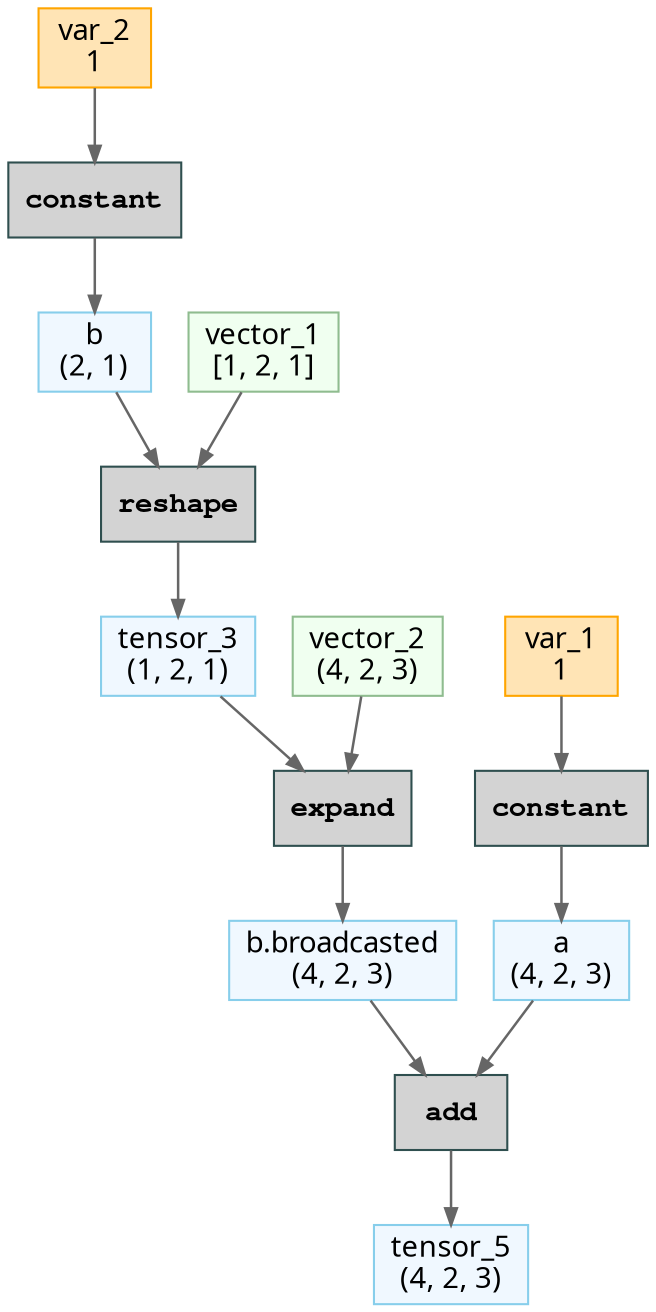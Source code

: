// Computational Graph
digraph {
	rankdir=TB
	node [shape=record]
	128096220888320 [label="a
(4, 2, 3)" color=skyblue fillcolor=aliceblue fontname="Sans-Serif" labeljust=l shape=box style=filled]
	128096220884576 [label=constant color=darkslategray fillcolor=lightgray fontname="Courier Bold" labeljust=l shape=box style=filled]
	128096220884528 [label="var_1
1" color=orange fillcolor=moccasin fontname="Sans-Serif" labeljust=l shape=box style=filled]
	128096220884624 [label="b
(2, 1)" color=skyblue fillcolor=aliceblue fontname="Sans-Serif" labeljust=l shape=box style=filled]
	128096220884432 [label=constant color=darkslategray fillcolor=lightgray fontname="Courier Bold" labeljust=l shape=box style=filled]
	128096220884480 [label="var_2
1" color=orange fillcolor=moccasin fontname="Sans-Serif" labeljust=l shape=box style=filled]
	128096220884336 [label="tensor_3
(1, 2, 1)" color=skyblue fillcolor=aliceblue fontname="Sans-Serif" labeljust=l shape=box style=filled]
	128096220884048 [label=reshape color=darkslategray fillcolor=lightgray fontname="Courier Bold" labeljust=l shape=box style=filled]
	128096220884096 [label="vector_1
[1, 2, 1]" color=darkseagreen fillcolor=honeydew fontname="Sans-Serif" labeljust=l shape=box style=filled]
	128096220883952 [label="b.broadcasted
(4, 2, 3)" color=skyblue fillcolor=aliceblue fontname="Sans-Serif" labeljust=l shape=box style=filled]
	128096220883664 [label=expand color=darkslategray fillcolor=lightgray fontname="Courier Bold" labeljust=l shape=box style=filled]
	128096220883712 [label="vector_2
(4, 2, 3)" color=darkseagreen fillcolor=honeydew fontname="Sans-Serif" labeljust=l shape=box style=filled]
	128096220883472 [label=add color=darkslategray fillcolor=lightgray fontname="Courier Bold" labeljust=l shape=box style=filled]
	128096220883376 [label="tensor_5
(4, 2, 3)" color=skyblue fillcolor=aliceblue fontname="Sans-Serif" labeljust=l shape=box style=filled]
	128096220884576 -> 128096220888320 [arrowsize=0.8 color=gray40 penwidth=1.2]
	128096220884528 -> 128096220884576 [arrowsize=0.8 color=gray40 penwidth=1.2]
	128096220884432 -> 128096220884624 [arrowsize=0.8 color=gray40 penwidth=1.2]
	128096220884480 -> 128096220884432 [arrowsize=0.8 color=gray40 penwidth=1.2]
	128096220884048 -> 128096220884336 [arrowsize=0.8 color=gray40 penwidth=1.2]
	128096220884624 -> 128096220884048 [arrowsize=0.8 color=gray40 penwidth=1.2]
	128096220884096 -> 128096220884048 [arrowsize=0.8 color=gray40 penwidth=1.2]
	128096220883664 -> 128096220883952 [arrowsize=0.8 color=gray40 penwidth=1.2]
	128096220884336 -> 128096220883664 [arrowsize=0.8 color=gray40 penwidth=1.2]
	128096220883712 -> 128096220883664 [arrowsize=0.8 color=gray40 penwidth=1.2]
	128096220888320 -> 128096220883472 [arrowsize=0.8 color=gray40 penwidth=1.2]
	128096220883952 -> 128096220883472 [arrowsize=0.8 color=gray40 penwidth=1.2]
	128096220883472 -> 128096220883376 [arrowsize=0.8 color=gray40 penwidth=1.2]
}

